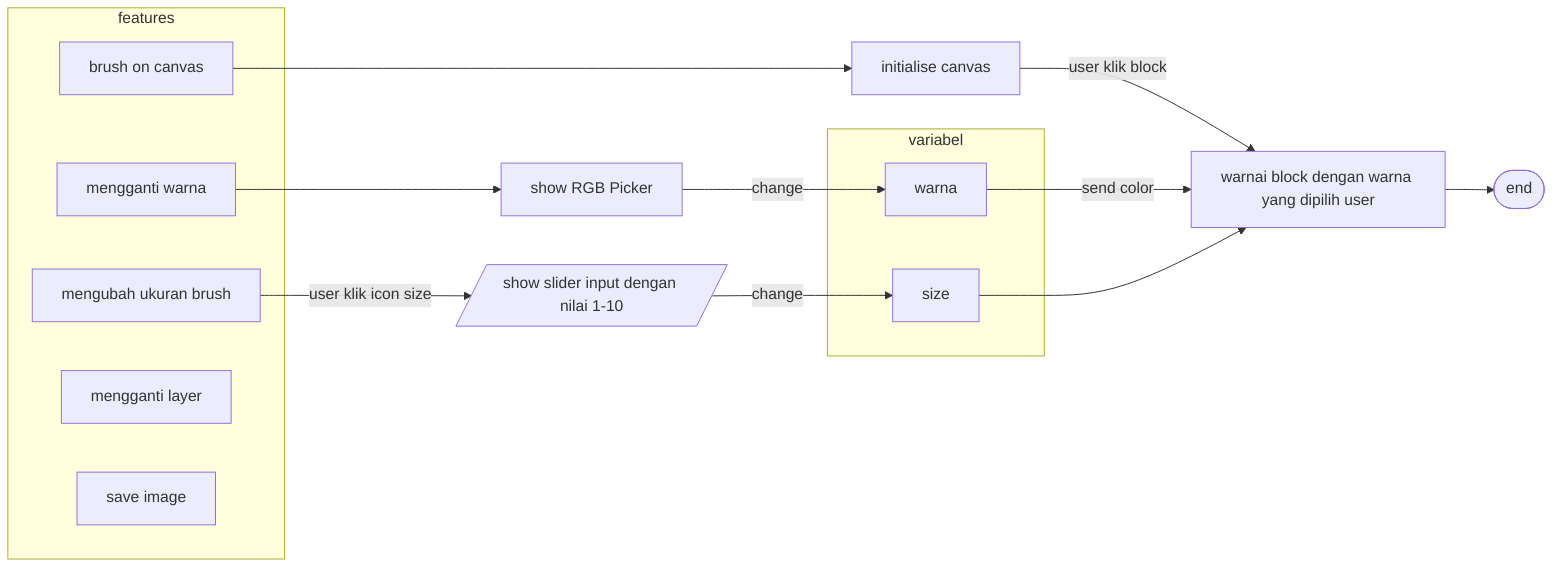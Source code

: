 graph LR
    subgraph features
    direction LR
        features_1[brush on canvas]
        features_2[mengganti warna]
        features_3[mengubah ukuran brush]
        features_4[mengganti layer]
        features_5[save image]
    end
    subgraph variabel
    direction LR
        warna
        size
    end
        %% f1_features algo
        f1_algo1[initialise canvas]
        f1_algo2[warnai block dengan warna yang dipilih user]
        f1_algo3([end])
        features_1 --> f1_algo1
        f1_algo1 --user klik block--> f1_algo2
        f1_algo2 --> f1_algo3
        warna --send color--> f1_algo2
        %% f2_fatures algo
        f2_algo1[show RGB Picker]
        features_2 --> f2_algo1
        f2_algo1 --change--> warna
        %% f3_features algo
        f3_algo1[/show slider input dengan nilai 1-10/]
        features_3 --user klik icon size-->f3_algo1
        f3_algo1 --change-->size
        size --> f1_algo2